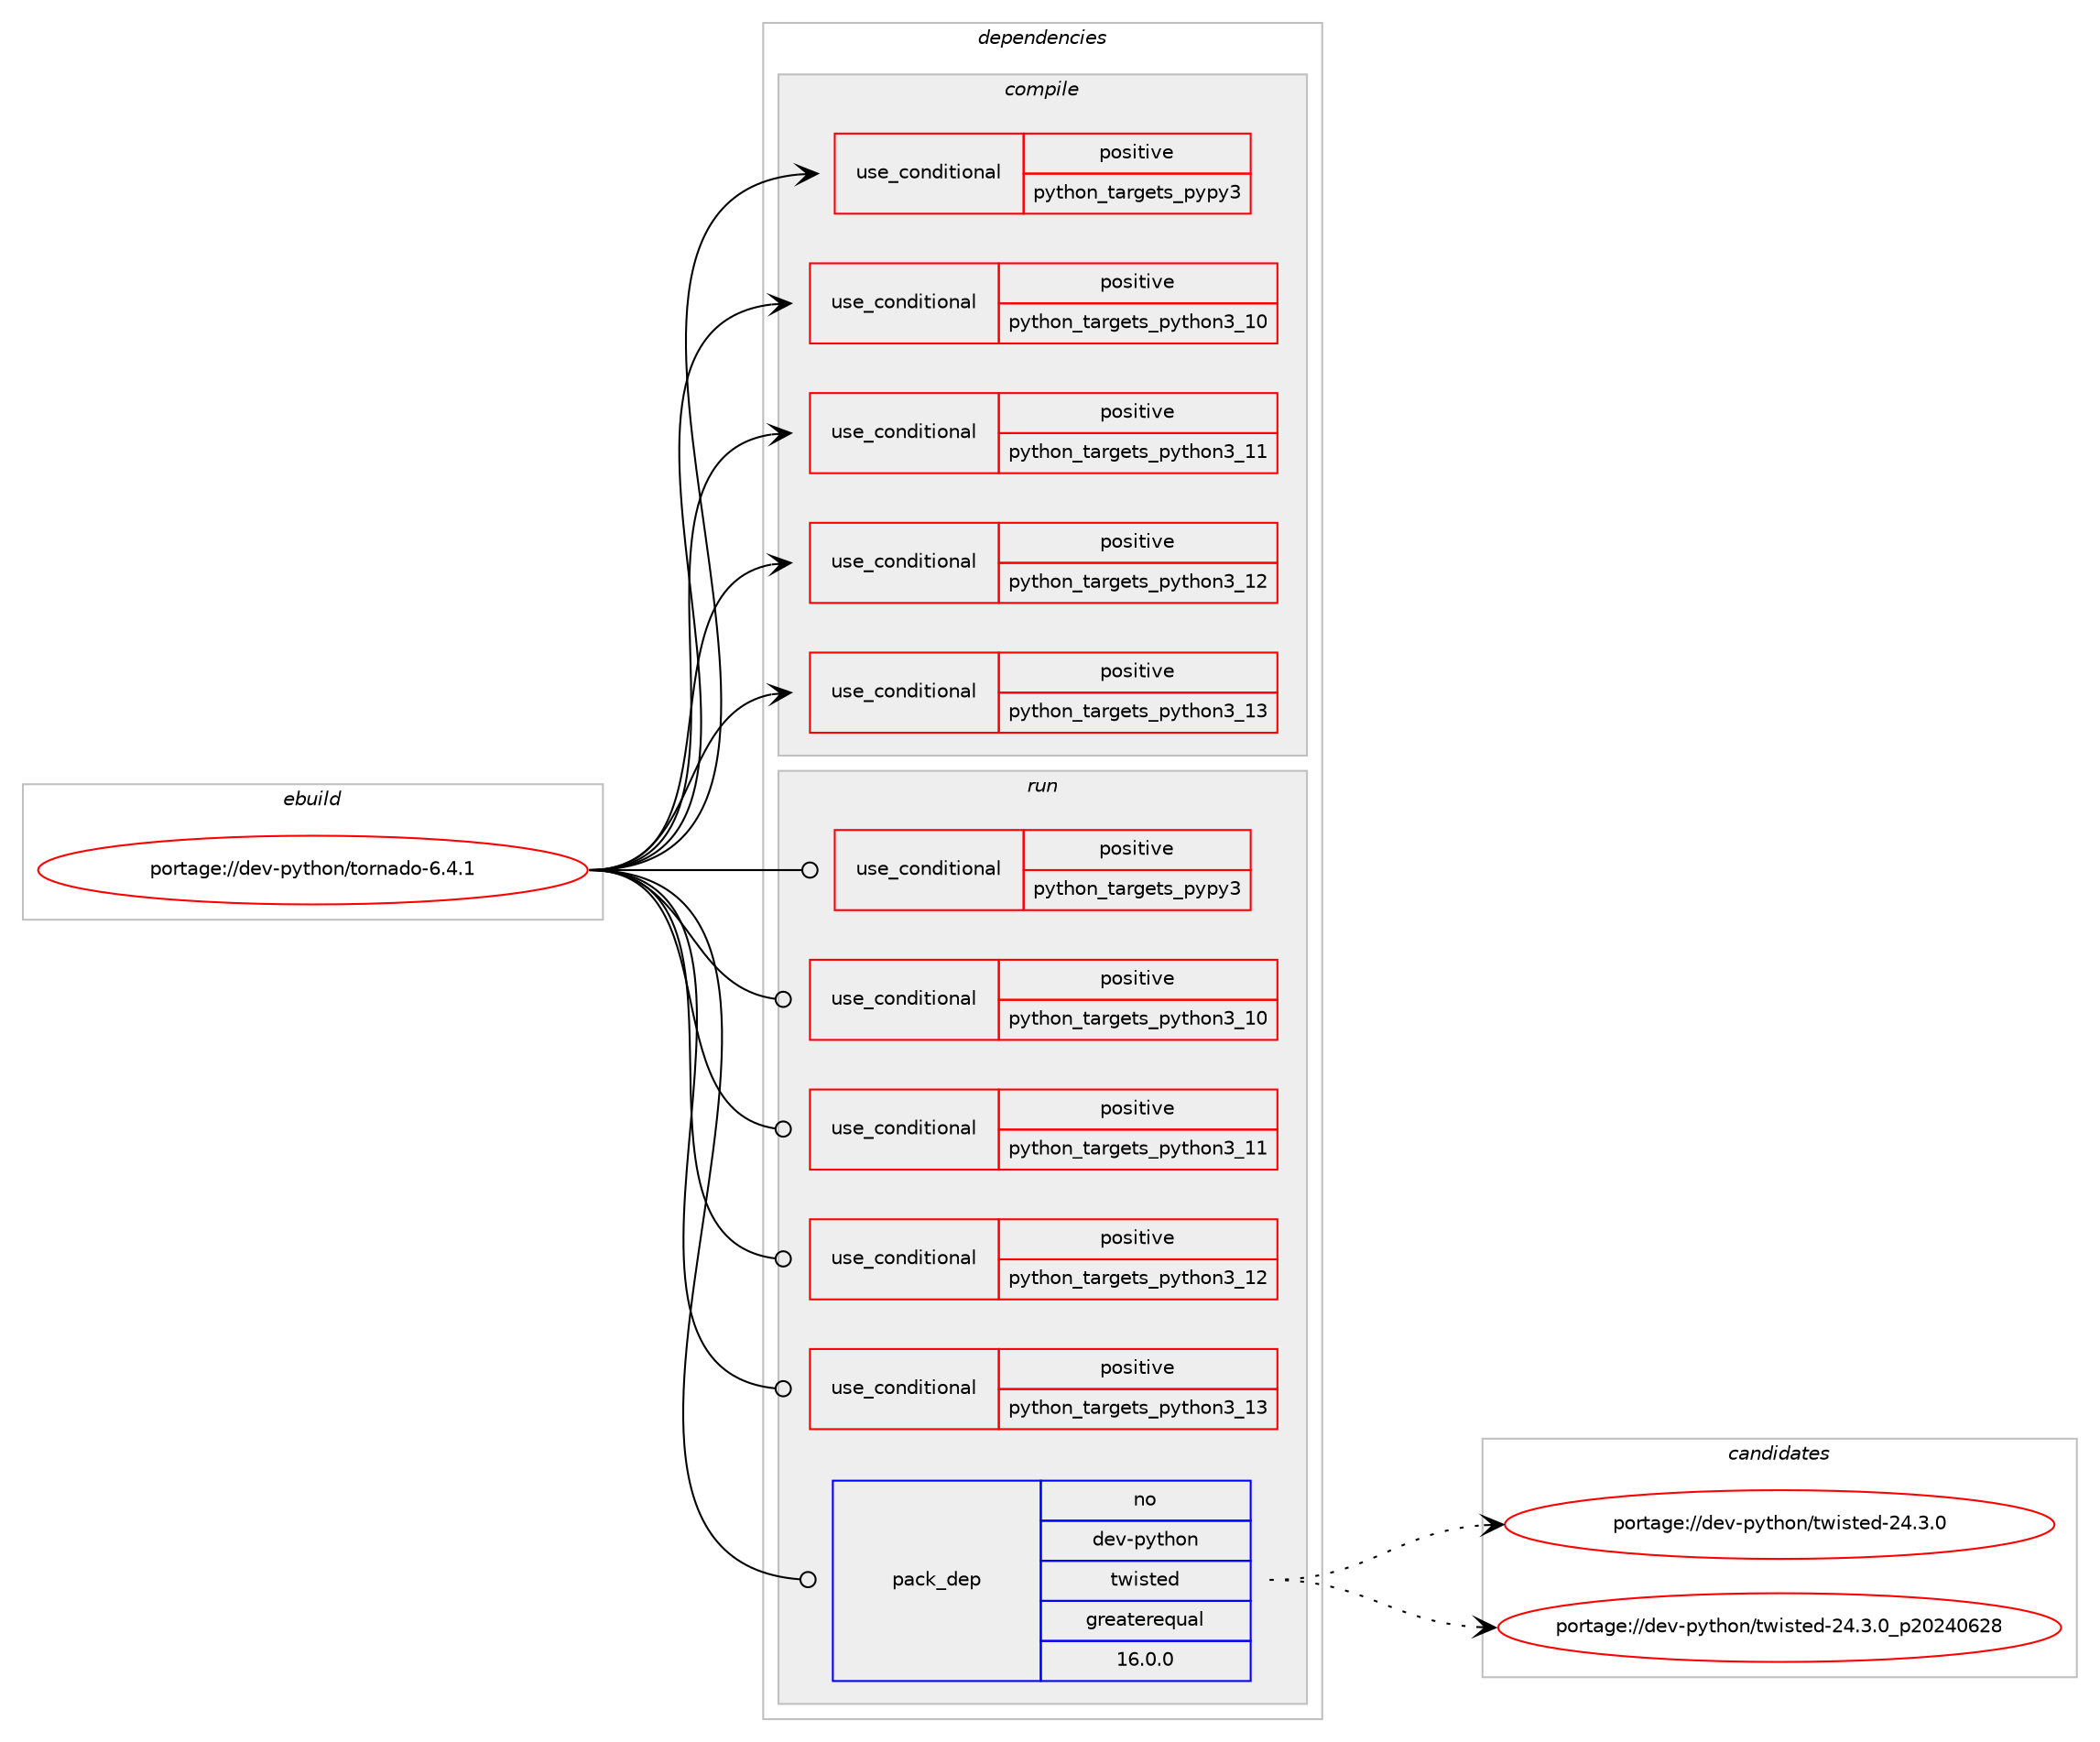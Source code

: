 digraph prolog {

# *************
# Graph options
# *************

newrank=true;
concentrate=true;
compound=true;
graph [rankdir=LR,fontname=Helvetica,fontsize=10,ranksep=1.5];#, ranksep=2.5, nodesep=0.2];
edge  [arrowhead=vee];
node  [fontname=Helvetica,fontsize=10];

# **********
# The ebuild
# **********

subgraph cluster_leftcol {
color=gray;
rank=same;
label=<<i>ebuild</i>>;
id [label="portage://dev-python/tornado-6.4.1", color=red, width=4, href="../dev-python/tornado-6.4.1.svg"];
}

# ****************
# The dependencies
# ****************

subgraph cluster_midcol {
color=gray;
label=<<i>dependencies</i>>;
subgraph cluster_compile {
fillcolor="#eeeeee";
style=filled;
label=<<i>compile</i>>;
subgraph cond39200 {
dependency83278 [label=<<TABLE BORDER="0" CELLBORDER="1" CELLSPACING="0" CELLPADDING="4"><TR><TD ROWSPAN="3" CELLPADDING="10">use_conditional</TD></TR><TR><TD>positive</TD></TR><TR><TD>python_targets_pypy3</TD></TR></TABLE>>, shape=none, color=red];
# *** BEGIN UNKNOWN DEPENDENCY TYPE (TODO) ***
# dependency83278 -> package_dependency(portage://dev-python/tornado-6.4.1,install,no,dev-python,pypy3,none,[,,],any_same_slot,[use(enable(threads),positive)])
# *** END UNKNOWN DEPENDENCY TYPE (TODO) ***

}
id:e -> dependency83278:w [weight=20,style="solid",arrowhead="vee"];
subgraph cond39201 {
dependency83279 [label=<<TABLE BORDER="0" CELLBORDER="1" CELLSPACING="0" CELLPADDING="4"><TR><TD ROWSPAN="3" CELLPADDING="10">use_conditional</TD></TR><TR><TD>positive</TD></TR><TR><TD>python_targets_python3_10</TD></TR></TABLE>>, shape=none, color=red];
# *** BEGIN UNKNOWN DEPENDENCY TYPE (TODO) ***
# dependency83279 -> package_dependency(portage://dev-python/tornado-6.4.1,install,no,dev-lang,python,none,[,,],[slot(3.10)],[use(enable(threads),positive)])
# *** END UNKNOWN DEPENDENCY TYPE (TODO) ***

}
id:e -> dependency83279:w [weight=20,style="solid",arrowhead="vee"];
subgraph cond39202 {
dependency83280 [label=<<TABLE BORDER="0" CELLBORDER="1" CELLSPACING="0" CELLPADDING="4"><TR><TD ROWSPAN="3" CELLPADDING="10">use_conditional</TD></TR><TR><TD>positive</TD></TR><TR><TD>python_targets_python3_11</TD></TR></TABLE>>, shape=none, color=red];
# *** BEGIN UNKNOWN DEPENDENCY TYPE (TODO) ***
# dependency83280 -> package_dependency(portage://dev-python/tornado-6.4.1,install,no,dev-lang,python,none,[,,],[slot(3.11)],[use(enable(threads),positive)])
# *** END UNKNOWN DEPENDENCY TYPE (TODO) ***

}
id:e -> dependency83280:w [weight=20,style="solid",arrowhead="vee"];
subgraph cond39203 {
dependency83281 [label=<<TABLE BORDER="0" CELLBORDER="1" CELLSPACING="0" CELLPADDING="4"><TR><TD ROWSPAN="3" CELLPADDING="10">use_conditional</TD></TR><TR><TD>positive</TD></TR><TR><TD>python_targets_python3_12</TD></TR></TABLE>>, shape=none, color=red];
# *** BEGIN UNKNOWN DEPENDENCY TYPE (TODO) ***
# dependency83281 -> package_dependency(portage://dev-python/tornado-6.4.1,install,no,dev-lang,python,none,[,,],[slot(3.12)],[use(enable(threads),positive)])
# *** END UNKNOWN DEPENDENCY TYPE (TODO) ***

}
id:e -> dependency83281:w [weight=20,style="solid",arrowhead="vee"];
subgraph cond39204 {
dependency83282 [label=<<TABLE BORDER="0" CELLBORDER="1" CELLSPACING="0" CELLPADDING="4"><TR><TD ROWSPAN="3" CELLPADDING="10">use_conditional</TD></TR><TR><TD>positive</TD></TR><TR><TD>python_targets_python3_13</TD></TR></TABLE>>, shape=none, color=red];
# *** BEGIN UNKNOWN DEPENDENCY TYPE (TODO) ***
# dependency83282 -> package_dependency(portage://dev-python/tornado-6.4.1,install,no,dev-lang,python,none,[,,],[slot(3.13)],[use(enable(threads),positive)])
# *** END UNKNOWN DEPENDENCY TYPE (TODO) ***

}
id:e -> dependency83282:w [weight=20,style="solid",arrowhead="vee"];
}
subgraph cluster_compileandrun {
fillcolor="#eeeeee";
style=filled;
label=<<i>compile and run</i>>;
}
subgraph cluster_run {
fillcolor="#eeeeee";
style=filled;
label=<<i>run</i>>;
subgraph cond39205 {
dependency83283 [label=<<TABLE BORDER="0" CELLBORDER="1" CELLSPACING="0" CELLPADDING="4"><TR><TD ROWSPAN="3" CELLPADDING="10">use_conditional</TD></TR><TR><TD>positive</TD></TR><TR><TD>python_targets_pypy3</TD></TR></TABLE>>, shape=none, color=red];
# *** BEGIN UNKNOWN DEPENDENCY TYPE (TODO) ***
# dependency83283 -> package_dependency(portage://dev-python/tornado-6.4.1,run,no,dev-python,pypy3,none,[,,],any_same_slot,[use(enable(threads),positive)])
# *** END UNKNOWN DEPENDENCY TYPE (TODO) ***

}
id:e -> dependency83283:w [weight=20,style="solid",arrowhead="odot"];
subgraph cond39206 {
dependency83284 [label=<<TABLE BORDER="0" CELLBORDER="1" CELLSPACING="0" CELLPADDING="4"><TR><TD ROWSPAN="3" CELLPADDING="10">use_conditional</TD></TR><TR><TD>positive</TD></TR><TR><TD>python_targets_python3_10</TD></TR></TABLE>>, shape=none, color=red];
# *** BEGIN UNKNOWN DEPENDENCY TYPE (TODO) ***
# dependency83284 -> package_dependency(portage://dev-python/tornado-6.4.1,run,no,dev-lang,python,none,[,,],[slot(3.10)],[use(enable(threads),positive)])
# *** END UNKNOWN DEPENDENCY TYPE (TODO) ***

}
id:e -> dependency83284:w [weight=20,style="solid",arrowhead="odot"];
subgraph cond39207 {
dependency83285 [label=<<TABLE BORDER="0" CELLBORDER="1" CELLSPACING="0" CELLPADDING="4"><TR><TD ROWSPAN="3" CELLPADDING="10">use_conditional</TD></TR><TR><TD>positive</TD></TR><TR><TD>python_targets_python3_11</TD></TR></TABLE>>, shape=none, color=red];
# *** BEGIN UNKNOWN DEPENDENCY TYPE (TODO) ***
# dependency83285 -> package_dependency(portage://dev-python/tornado-6.4.1,run,no,dev-lang,python,none,[,,],[slot(3.11)],[use(enable(threads),positive)])
# *** END UNKNOWN DEPENDENCY TYPE (TODO) ***

}
id:e -> dependency83285:w [weight=20,style="solid",arrowhead="odot"];
subgraph cond39208 {
dependency83286 [label=<<TABLE BORDER="0" CELLBORDER="1" CELLSPACING="0" CELLPADDING="4"><TR><TD ROWSPAN="3" CELLPADDING="10">use_conditional</TD></TR><TR><TD>positive</TD></TR><TR><TD>python_targets_python3_12</TD></TR></TABLE>>, shape=none, color=red];
# *** BEGIN UNKNOWN DEPENDENCY TYPE (TODO) ***
# dependency83286 -> package_dependency(portage://dev-python/tornado-6.4.1,run,no,dev-lang,python,none,[,,],[slot(3.12)],[use(enable(threads),positive)])
# *** END UNKNOWN DEPENDENCY TYPE (TODO) ***

}
id:e -> dependency83286:w [weight=20,style="solid",arrowhead="odot"];
subgraph cond39209 {
dependency83287 [label=<<TABLE BORDER="0" CELLBORDER="1" CELLSPACING="0" CELLPADDING="4"><TR><TD ROWSPAN="3" CELLPADDING="10">use_conditional</TD></TR><TR><TD>positive</TD></TR><TR><TD>python_targets_python3_13</TD></TR></TABLE>>, shape=none, color=red];
# *** BEGIN UNKNOWN DEPENDENCY TYPE (TODO) ***
# dependency83287 -> package_dependency(portage://dev-python/tornado-6.4.1,run,no,dev-lang,python,none,[,,],[slot(3.13)],[use(enable(threads),positive)])
# *** END UNKNOWN DEPENDENCY TYPE (TODO) ***

}
id:e -> dependency83287:w [weight=20,style="solid",arrowhead="odot"];
subgraph pack42840 {
dependency83288 [label=<<TABLE BORDER="0" CELLBORDER="1" CELLSPACING="0" CELLPADDING="4" WIDTH="220"><TR><TD ROWSPAN="6" CELLPADDING="30">pack_dep</TD></TR><TR><TD WIDTH="110">no</TD></TR><TR><TD>dev-python</TD></TR><TR><TD>twisted</TD></TR><TR><TD>greaterequal</TD></TR><TR><TD>16.0.0</TD></TR></TABLE>>, shape=none, color=blue];
}
id:e -> dependency83288:w [weight=20,style="solid",arrowhead="odot"];
}
}

# **************
# The candidates
# **************

subgraph cluster_choices {
rank=same;
color=gray;
label=<<i>candidates</i>>;

subgraph choice42840 {
color=black;
nodesep=1;
choice100101118451121211161041111104711611910511511610110045505246514648 [label="portage://dev-python/twisted-24.3.0", color=red, width=4,href="../dev-python/twisted-24.3.0.svg"];
choice100101118451121211161041111104711611910511511610110045505246514648951125048505248545056 [label="portage://dev-python/twisted-24.3.0_p20240628", color=red, width=4,href="../dev-python/twisted-24.3.0_p20240628.svg"];
dependency83288:e -> choice100101118451121211161041111104711611910511511610110045505246514648:w [style=dotted,weight="100"];
dependency83288:e -> choice100101118451121211161041111104711611910511511610110045505246514648951125048505248545056:w [style=dotted,weight="100"];
}
}

}
